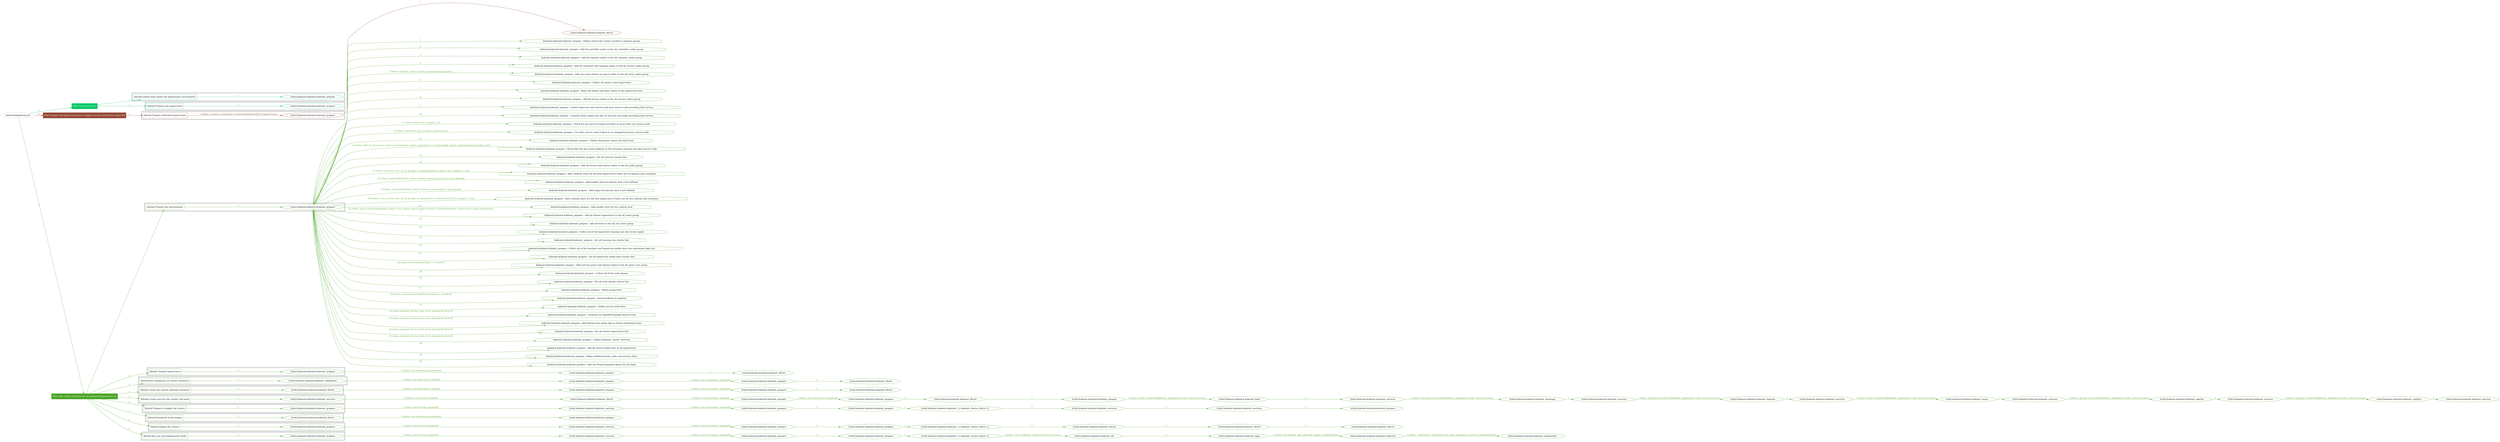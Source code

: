 digraph {
	graph [concentrate=true ordering=in rankdir=LR ratio=fill]
	edge [esep=5 sep=10]
	"kubeinit/playbook.yml" [id=root_node style=dotted]
	play_c80a32cf [label="Play: Initial setup (1)" color="#04c866" fontcolor="#ffffff" id=play_c80a32cf shape=box style=filled tooltip=localhost]
	"kubeinit/playbook.yml" -> play_c80a32cf [label="1 " color="#04c866" fontcolor="#04c866" id=edge_7a3c60cf labeltooltip="1 " tooltip="1 "]
	subgraph "kubeinit.kubeinit.kubeinit_prepare" {
		role_b66d7da2 [label="[role] kubeinit.kubeinit.kubeinit_prepare" color="#04c866" id=role_b66d7da2 tooltip="kubeinit.kubeinit.kubeinit_prepare"]
	}
	subgraph "kubeinit.kubeinit.kubeinit_prepare" {
		role_bff07f36 [label="[role] kubeinit.kubeinit.kubeinit_prepare" color="#04c866" id=role_bff07f36 tooltip="kubeinit.kubeinit.kubeinit_prepare"]
	}
	subgraph "Play: Initial setup (1)" {
		play_c80a32cf -> block_f4339af3 [label=1 color="#04c866" fontcolor="#04c866" id=edge_c599e309 labeltooltip=1 tooltip=1]
		subgraph cluster_block_f4339af3 {
			block_f4339af3 [label="[block] Gather facts about the deployment environment" color="#04c866" id=block_f4339af3 labeltooltip="Gather facts about the deployment environment" shape=box tooltip="Gather facts about the deployment environment"]
			block_f4339af3 -> role_b66d7da2 [label="1 " color="#04c866" fontcolor="#04c866" id=edge_992c23b9 labeltooltip="1 " tooltip="1 "]
		}
		play_c80a32cf -> block_412abd29 [label=2 color="#04c866" fontcolor="#04c866" id=edge_fa86fa3d labeltooltip=2 tooltip=2]
		subgraph cluster_block_412abd29 {
			block_412abd29 [label="[block] Prepare the hypervisors" color="#04c866" id=block_412abd29 labeltooltip="Prepare the hypervisors" shape=box tooltip="Prepare the hypervisors"]
			block_412abd29 -> role_bff07f36 [label="1 " color="#04c866" fontcolor="#04c866" id=edge_17976324 labeltooltip="1 " tooltip="1 "]
		}
	}
	play_4af7ec9b [label="Play: Prepare all hypervisor hosts to deploy service and cluster nodes (0)" color="#964a36" fontcolor="#ffffff" id=play_4af7ec9b shape=box style=filled tooltip="Play: Prepare all hypervisor hosts to deploy service and cluster nodes (0)"]
	"kubeinit/playbook.yml" -> play_4af7ec9b [label="2 " color="#964a36" fontcolor="#964a36" id=edge_fc5abd84 labeltooltip="2 " tooltip="2 "]
	subgraph "kubeinit.kubeinit.kubeinit_libvirt" {
		role_ddedee22 [label="[role] kubeinit.kubeinit.kubeinit_libvirt" color="#964a36" id=role_ddedee22 tooltip="kubeinit.kubeinit.kubeinit_libvirt"]
	}
	subgraph "kubeinit.kubeinit.kubeinit_prepare" {
		role_97f67bd4 [label="[role] kubeinit.kubeinit.kubeinit_prepare" color="#964a36" id=role_97f67bd4 tooltip="kubeinit.kubeinit.kubeinit_prepare"]
		role_97f67bd4 -> role_ddedee22 [label="1 " color="#964a36" fontcolor="#964a36" id=edge_9e31d14a labeltooltip="1 " tooltip="1 "]
	}
	subgraph "Play: Prepare all hypervisor hosts to deploy service and cluster nodes (0)" {
		play_4af7ec9b -> block_09f2fc10 [label=1 color="#964a36" fontcolor="#964a36" id=edge_cc180010 labeltooltip=1 tooltip=1]
		subgraph cluster_block_09f2fc10 {
			block_09f2fc10 [label="[block] Prepare individual hypervisors" color="#964a36" id=block_09f2fc10 labeltooltip="Prepare individual hypervisors" shape=box tooltip="Prepare individual hypervisors"]
			block_09f2fc10 -> role_97f67bd4 [label="1 [when: inventory_hostname in hostvars['kubeinit-facts'].hypervisors]" color="#964a36" fontcolor="#964a36" id=edge_35e1d339 labeltooltip="1 [when: inventory_hostname in hostvars['kubeinit-facts'].hypervisors]" tooltip="1 [when: inventory_hostname in hostvars['kubeinit-facts'].hypervisors]"]
		}
	}
	play_2dd69996 [label="Play: Run cluster deployment on prepared hypervisors (1)" color="#4ca527" fontcolor="#ffffff" id=play_2dd69996 shape=box style=filled tooltip=localhost]
	"kubeinit/playbook.yml" -> play_2dd69996 [label="3 " color="#4ca527" fontcolor="#4ca527" id=edge_203a0e4b labeltooltip="3 " tooltip="3 "]
	subgraph "kubeinit.kubeinit.kubeinit_prepare" {
		role_4236fa60 [label="[role] kubeinit.kubeinit.kubeinit_prepare" color="#4ca527" id=role_4236fa60 tooltip="kubeinit.kubeinit.kubeinit_prepare"]
		task_9e28a1e1 [label="kubeinit.kubeinit.kubeinit_prepare : Define cluster fact names needed to prepare groups" color="#4ca527" id=task_9e28a1e1 shape=octagon tooltip="kubeinit.kubeinit.kubeinit_prepare : Define cluster fact names needed to prepare groups"]
		role_4236fa60 -> task_9e28a1e1 [label="1 " color="#4ca527" fontcolor="#4ca527" id=edge_7a143d01 labeltooltip="1 " tooltip="1 "]
		task_bcb7e981 [label="kubeinit.kubeinit.kubeinit_prepare : Add all controller nodes to the all_controller_nodes group" color="#4ca527" id=task_bcb7e981 shape=octagon tooltip="kubeinit.kubeinit.kubeinit_prepare : Add all controller nodes to the all_controller_nodes group"]
		role_4236fa60 -> task_bcb7e981 [label="2 " color="#4ca527" fontcolor="#4ca527" id=edge_582dc49a labeltooltip="2 " tooltip="2 "]
		task_23f6b6ba [label="kubeinit.kubeinit.kubeinit_prepare : Add all compute nodes to the all_compute_nodes group" color="#4ca527" id=task_23f6b6ba shape=octagon tooltip="kubeinit.kubeinit.kubeinit_prepare : Add all compute nodes to the all_compute_nodes group"]
		role_4236fa60 -> task_23f6b6ba [label="3 " color="#4ca527" fontcolor="#4ca527" id=edge_44f801b8 labeltooltip="3 " tooltip="3 "]
		task_0d57abac [label="kubeinit.kubeinit.kubeinit_prepare : Add all controller and compute nodes to the all_cluster_nodes group" color="#4ca527" id=task_0d57abac shape=octagon tooltip="kubeinit.kubeinit.kubeinit_prepare : Add all controller and compute nodes to the all_cluster_nodes group"]
		role_4236fa60 -> task_0d57abac [label="4 " color="#4ca527" fontcolor="#4ca527" id=edge_58ba0203 labeltooltip="4 " tooltip="4 "]
		task_3d52b7f0 [label="kubeinit.kubeinit.kubeinit_prepare : Add any extra cluster vm guest nodes to the all_extra_nodes group" color="#4ca527" id=task_3d52b7f0 shape=octagon tooltip="kubeinit.kubeinit.kubeinit_prepare : Add any extra cluster vm guest nodes to the all_extra_nodes group"]
		role_4236fa60 -> task_3d52b7f0 [label="5 [when: kubeinit_cluster_distro in hostvars[item].distro]" color="#4ca527" fontcolor="#4ca527" id=edge_f454779c labeltooltip="5 [when: kubeinit_cluster_distro in hostvars[item].distro]" tooltip="5 [when: kubeinit_cluster_distro in hostvars[item].distro]"]
		task_eff6a96b [label="kubeinit.kubeinit.kubeinit_prepare : Collect all cluster node hypervisors" color="#4ca527" id=task_eff6a96b shape=octagon tooltip="kubeinit.kubeinit.kubeinit_prepare : Collect all cluster node hypervisors"]
		role_4236fa60 -> task_eff6a96b [label="6 " color="#4ca527" fontcolor="#4ca527" id=edge_c3387641 labeltooltip="6 " tooltip="6 "]
		task_91c9ee06 [label="kubeinit.kubeinit.kubeinit_prepare : Show the before and after values of the hypervisors fact" color="#4ca527" id=task_91c9ee06 shape=octagon tooltip="kubeinit.kubeinit.kubeinit_prepare : Show the before and after values of the hypervisors fact"]
		role_4236fa60 -> task_91c9ee06 [label="7 " color="#4ca527" fontcolor="#4ca527" id=edge_6c050dae labeltooltip="7 " tooltip="7 "]
		task_8b90132d [label="kubeinit.kubeinit.kubeinit_prepare : Add all service nodes to the all_service_nodes group" color="#4ca527" id=task_8b90132d shape=octagon tooltip="kubeinit.kubeinit.kubeinit_prepare : Add all service nodes to the all_service_nodes group"]
		role_4236fa60 -> task_8b90132d [label="8 " color="#4ca527" fontcolor="#4ca527" id=edge_c9ca161a labeltooltip="8 " tooltip="8 "]
		task_5f468084 [label="kubeinit.kubeinit.kubeinit_prepare : Create tuples for each service and each service node providing that service" color="#4ca527" id=task_5f468084 shape=octagon tooltip="kubeinit.kubeinit.kubeinit_prepare : Create tuples for each service and each service node providing that service"]
		role_4236fa60 -> task_5f468084 [label="9 " color="#4ca527" fontcolor="#4ca527" id=edge_dca59a9e labeltooltip="9 " tooltip="9 "]
		task_4ee203c9 [label="kubeinit.kubeinit.kubeinit_prepare : Combine those tuples into dict of services and nodes providing that service" color="#4ca527" id=task_4ee203c9 shape=octagon tooltip="kubeinit.kubeinit.kubeinit_prepare : Combine those tuples into dict of services and nodes providing that service"]
		role_4236fa60 -> task_4ee203c9 [label="10 " color="#4ca527" fontcolor="#4ca527" id=edge_f06ceaff labeltooltip="10 " tooltip="10 "]
		task_ef6ba9da [label="kubeinit.kubeinit.kubeinit_prepare : Check for any services being provided on more than one service node" color="#4ca527" id=task_ef6ba9da shape=octagon tooltip="kubeinit.kubeinit.kubeinit_prepare : Check for any services being provided on more than one service node"]
		role_4236fa60 -> task_ef6ba9da [label="11 [when: item.value | length > 1]" color="#4ca527" fontcolor="#4ca527" id=edge_7dfc5d2f labeltooltip="11 [when: item.value | length > 1]" tooltip="11 [when: item.value | length > 1]"]
		task_fd08113e [label="kubeinit.kubeinit.kubeinit_prepare : Use first service node if there is no assigned provision service node" color="#4ca527" id=task_fd08113e shape=octagon tooltip="kubeinit.kubeinit.kubeinit_prepare : Use first service node if there is no assigned provision service node"]
		role_4236fa60 -> task_fd08113e [label="12 [when: 'provision' not in cluster_services_dict]" color="#4ca527" fontcolor="#4ca527" id=edge_b010d79c labeltooltip="12 [when: 'provision' not in cluster_services_dict]" tooltip="12 [when: 'provision' not in cluster_services_dict]"]
		task_f7e15738 [label="kubeinit.kubeinit.kubeinit_prepare : Flatten dictionary values into final form" color="#4ca527" id=task_f7e15738 shape=octagon tooltip="kubeinit.kubeinit.kubeinit_prepare : Flatten dictionary values into final form"]
		role_4236fa60 -> task_f7e15738 [label="13 " color="#4ca527" fontcolor="#4ca527" id=edge_bea2015d labeltooltip="13 " tooltip="13 "]
		task_0f474538 [label="kubeinit.kubeinit.kubeinit_prepare : Check that the dns server address in the inventory matches the bind service node" color="#4ca527" id=task_0f474538 shape=octagon tooltip="kubeinit.kubeinit.kubeinit_prepare : Check that the dns server address in the inventory matches the bind service node"]
		role_4236fa60 -> task_0f474538 [label="14 [when: 'bind' in all_cluster_services and kubeinit_cluster_nameserver != hostvars[all_cluster_services['bind']].ansible_host]" color="#4ca527" fontcolor="#4ca527" id=edge_9d06bb47 labeltooltip="14 [when: 'bind' in all_cluster_services and kubeinit_cluster_nameserver != hostvars[all_cluster_services['bind']].ansible_host]" tooltip="14 [when: 'bind' in all_cluster_services and kubeinit_cluster_nameserver != hostvars[all_cluster_services['bind']].ansible_host]"]
		task_ad64cb4e [label="kubeinit.kubeinit.kubeinit_prepare : Set all services cluster fact" color="#4ca527" id=task_ad64cb4e shape=octagon tooltip="kubeinit.kubeinit.kubeinit_prepare : Set all services cluster fact"]
		role_4236fa60 -> task_ad64cb4e [label="15 " color="#4ca527" fontcolor="#4ca527" id=edge_b7b7d884 labeltooltip="15 " tooltip="15 "]
		task_1c653001 [label="kubeinit.kubeinit.kubeinit_prepare : Add all service and cluster nodes to the all_nodes group" color="#4ca527" id=task_1c653001 shape=octagon tooltip="kubeinit.kubeinit.kubeinit_prepare : Add all service and cluster nodes to the all_nodes group"]
		role_4236fa60 -> task_1c653001 [label="16 " color="#4ca527" fontcolor="#4ca527" id=edge_d12c8d24 labeltooltip="16 " tooltip="16 "]
		task_393967a2 [label="kubeinit.kubeinit.kubeinit_prepare : Add a default entry for the first hypervisor if there are no bastion_host members" color="#4ca527" id=task_393967a2 shape=octagon tooltip="kubeinit.kubeinit.kubeinit_prepare : Add a default entry for the first hypervisor if there are no bastion_host members"]
		role_4236fa60 -> task_393967a2 [label="17 [when: ('bastion_host' not in groups) or ((groups['bastion_host'] | list | length) == 0)]" color="#4ca527" fontcolor="#4ca527" id=edge_99994792 labeltooltip="17 [when: ('bastion_host' not in groups) or ((groups['bastion_host'] | list | length) == 0)]" tooltip="17 [when: ('bastion_host' not in groups) or ((groups['bastion_host'] | list | length) == 0)]"]
		task_cf6e619f [label="kubeinit.kubeinit.kubeinit_prepare : Add ansible_host for bastion_host if not defined" color="#4ca527" id=task_cf6e619f shape=octagon tooltip="kubeinit.kubeinit.kubeinit_prepare : Add ansible_host for bastion_host if not defined"]
		role_4236fa60 -> task_cf6e619f [label="18 [when: hostvars[kubeinit_cluster_bastion_name].ansible_host is not defined]" color="#4ca527" fontcolor="#4ca527" id=edge_88eb27ea labeltooltip="18 [when: hostvars[kubeinit_cluster_bastion_name].ansible_host is not defined]" tooltip="18 [when: hostvars[kubeinit_cluster_bastion_name].ansible_host is not defined]"]
		task_642bfa91 [label="kubeinit.kubeinit.kubeinit_prepare : Add target for bastion_host if not defined" color="#4ca527" id=task_642bfa91 shape=octagon tooltip="kubeinit.kubeinit.kubeinit_prepare : Add target for bastion_host if not defined"]
		role_4236fa60 -> task_642bfa91 [label="19 [when: hostvars[kubeinit_cluster_bastion_name].target is not defined]" color="#4ca527" fontcolor="#4ca527" id=edge_2c86a70f labeltooltip="19 [when: hostvars[kubeinit_cluster_bastion_name].target is not defined]" tooltip="19 [when: hostvars[kubeinit_cluster_bastion_name].target is not defined]"]
		task_71c2843c [label="kubeinit.kubeinit.kubeinit_prepare : Add a default entry for the first hypervisor if there are no ovn_central_host members" color="#4ca527" id=task_71c2843c shape=octagon tooltip="kubeinit.kubeinit.kubeinit_prepare : Add a default entry for the first hypervisor if there are no ovn_central_host members"]
		role_4236fa60 -> task_71c2843c [label="20 [when: ('ovn_central_host' not in groups) or ((groups['ovn_central_host'] | list | length) == 0)]" color="#4ca527" fontcolor="#4ca527" id=edge_fff2bdca labeltooltip="20 [when: ('ovn_central_host' not in groups) or ((groups['ovn_central_host'] | list | length) == 0)]" tooltip="20 [when: ('ovn_central_host' not in groups) or ((groups['ovn_central_host'] | list | length) == 0)]"]
		task_bc62e740 [label="kubeinit.kubeinit.kubeinit_prepare : Add ansible_host for ovn_central_host" color="#4ca527" id=task_bc62e740 shape=octagon tooltip="kubeinit.kubeinit.kubeinit_prepare : Add ansible_host for ovn_central_host"]
		role_4236fa60 -> task_bc62e740 [label="21 " color="#4ca527" fontcolor="#4ca527" id=edge_8d34ea52 labeltooltip="21 " tooltip="21 "]
		task_587de9cf [label="kubeinit.kubeinit.kubeinit_prepare : Add all cluster hypervisors to the all_hosts group" color="#4ca527" id=task_587de9cf shape=octagon tooltip="kubeinit.kubeinit.kubeinit_prepare : Add all cluster hypervisors to the all_hosts group"]
		role_4236fa60 -> task_587de9cf [label="22 [when: item in hostvars[kubeinit_cluster_ovn_central_name].target or item in hostvars[kubeinit_cluster_facts_name].hypervisors
]" color="#4ca527" fontcolor="#4ca527" id=edge_00f08ba9 labeltooltip="22 [when: item in hostvars[kubeinit_cluster_ovn_central_name].target or item in hostvars[kubeinit_cluster_facts_name].hypervisors
]" tooltip="22 [when: item in hostvars[kubeinit_cluster_ovn_central_name].target or item in hostvars[kubeinit_cluster_facts_name].hypervisors
]"]
		task_ab638af2 [label="kubeinit.kubeinit.kubeinit_prepare : Add all hosts to the all_ovn_hosts group" color="#4ca527" id=task_ab638af2 shape=octagon tooltip="kubeinit.kubeinit.kubeinit_prepare : Add all hosts to the all_ovn_hosts group"]
		role_4236fa60 -> task_ab638af2 [label="23 " color="#4ca527" fontcolor="#4ca527" id=edge_33606658 labeltooltip="23 " tooltip="23 "]
		task_e32bad8d [label="kubeinit.kubeinit.kubeinit_prepare : Collect all of the hypervisor running vms into hv/vm tuples" color="#4ca527" id=task_e32bad8d shape=octagon tooltip="kubeinit.kubeinit.kubeinit_prepare : Collect all of the hypervisor running vms into hv/vm tuples"]
		role_4236fa60 -> task_e32bad8d [label="24 " color="#4ca527" fontcolor="#4ca527" id=edge_b77107b7 labeltooltip="24 " tooltip="24 "]
		task_c62886df [label="kubeinit.kubeinit.kubeinit_prepare : Set all running vms cluster fact" color="#4ca527" id=task_c62886df shape=octagon tooltip="kubeinit.kubeinit.kubeinit_prepare : Set all running vms cluster fact"]
		role_4236fa60 -> task_c62886df [label="25 " color="#4ca527" fontcolor="#4ca527" id=edge_c32c1353 labeltooltip="25 " tooltip="25 "]
		task_7719b20f [label="kubeinit.kubeinit.kubeinit_prepare : Collect all of the localhost and hypervisor public keys into authorized_keys list" color="#4ca527" id=task_7719b20f shape=octagon tooltip="kubeinit.kubeinit.kubeinit_prepare : Collect all of the localhost and hypervisor public keys into authorized_keys list"]
		role_4236fa60 -> task_7719b20f [label="26 " color="#4ca527" fontcolor="#4ca527" id=edge_866e184a labeltooltip="26 " tooltip="26 "]
		task_87d51a47 [label="kubeinit.kubeinit.kubeinit_prepare : Set all hypervisor public keys cluster fact" color="#4ca527" id=task_87d51a47 shape=octagon tooltip="kubeinit.kubeinit.kubeinit_prepare : Set all hypervisor public keys cluster fact"]
		role_4236fa60 -> task_87d51a47 [label="27 " color="#4ca527" fontcolor="#4ca527" id=edge_e98197cc labeltooltip="27 " tooltip="27 "]
		task_89d271ea [label="kubeinit.kubeinit.kubeinit_prepare : Add services guest and cluster nodes to the all_guest_vms group" color="#4ca527" id=task_89d271ea shape=octagon tooltip="kubeinit.kubeinit.kubeinit_prepare : Add services guest and cluster nodes to the all_guest_vms group"]
		role_4236fa60 -> task_89d271ea [label="28 [when: hostvars[item].type == 'virtual']" color="#4ca527" fontcolor="#4ca527" id=edge_e696ff6d labeltooltip="28 [when: hostvars[item].type == 'virtual']" tooltip="28 [when: hostvars[item].type == 'virtual']"]
		task_6c246684 [label="kubeinit.kubeinit.kubeinit_prepare : Collect all of the node aliases" color="#4ca527" id=task_6c246684 shape=octagon tooltip="kubeinit.kubeinit.kubeinit_prepare : Collect all of the node aliases"]
		role_4236fa60 -> task_6c246684 [label="29 " color="#4ca527" fontcolor="#4ca527" id=edge_985184a4 labeltooltip="29 " tooltip="29 "]
		task_a3aaa6ee [label="kubeinit.kubeinit.kubeinit_prepare : Set all node aliases cluster fact" color="#4ca527" id=task_a3aaa6ee shape=octagon tooltip="kubeinit.kubeinit.kubeinit_prepare : Set all node aliases cluster fact"]
		role_4236fa60 -> task_a3aaa6ee [label="30 " color="#4ca527" fontcolor="#4ca527" id=edge_cd2c2f47 labeltooltip="30 " tooltip="30 "]
		task_cbc42bed [label="kubeinit.kubeinit.kubeinit_prepare : Define group facts" color="#4ca527" id=task_cbc42bed shape=octagon tooltip="kubeinit.kubeinit.kubeinit_prepare : Define group facts"]
		role_4236fa60 -> task_cbc42bed [label="31 " color="#4ca527" fontcolor="#4ca527" id=edge_cbf73bd6 labeltooltip="31 " tooltip="31 "]
		task_722a5c38 [label="kubeinit.kubeinit.kubeinit_prepare : Install podman if required" color="#4ca527" id=task_722a5c38 shape=octagon tooltip="kubeinit.kubeinit.kubeinit_prepare : Install podman if required"]
		role_4236fa60 -> task_722a5c38 [label="32 [when: not hostvars['localhost'].podman_is_installed]" color="#4ca527" fontcolor="#4ca527" id=edge_123f918f labeltooltip="32 [when: not hostvars['localhost'].podman_is_installed]" tooltip="32 [when: not hostvars['localhost'].podman_is_installed]"]
		task_8d5c66aa [label="kubeinit.kubeinit.kubeinit_prepare : Define service node facts" color="#4ca527" id=task_8d5c66aa shape=octagon tooltip="kubeinit.kubeinit.kubeinit_prepare : Define service node facts"]
		role_4236fa60 -> task_8d5c66aa [label="33 " color="#4ca527" fontcolor="#4ca527" id=edge_30c2a08e labeltooltip="33 " tooltip="33 "]
		task_c929f86e [label="kubeinit.kubeinit.kubeinit_prepare : Generate an OpenSSH keypair bastion host" color="#4ca527" id=task_c929f86e shape=octagon tooltip="kubeinit.kubeinit.kubeinit_prepare : Generate an OpenSSH keypair bastion host"]
		role_4236fa60 -> task_c929f86e [label="34 [when: kubeinit_bastion_host not in groups['all_hosts']]" color="#4ca527" fontcolor="#4ca527" id=edge_810261a5 labeltooltip="34 [when: kubeinit_bastion_host not in groups['all_hosts']]" tooltip="34 [when: kubeinit_bastion_host not in groups['all_hosts']]"]
		task_bb70d4e6 [label="kubeinit.kubeinit.kubeinit_prepare : Add bastion host public key to cluster authorized_keys" color="#4ca527" id=task_bb70d4e6 shape=octagon tooltip="kubeinit.kubeinit.kubeinit_prepare : Add bastion host public key to cluster authorized_keys"]
		role_4236fa60 -> task_bb70d4e6 [label="35 [when: kubeinit_bastion_host not in groups['all_hosts']]" color="#4ca527" fontcolor="#4ca527" id=edge_a54de1f5 labeltooltip="35 [when: kubeinit_bastion_host not in groups['all_hosts']]" tooltip="35 [when: kubeinit_bastion_host not in groups['all_hosts']]"]
		task_6c903173 [label="kubeinit.kubeinit.kubeinit_prepare : Set all cluster hypervisors fact" color="#4ca527" id=task_6c903173 shape=octagon tooltip="kubeinit.kubeinit.kubeinit_prepare : Set all cluster hypervisors fact"]
		role_4236fa60 -> task_6c903173 [label="36 [when: kubeinit_bastion_host not in groups['all_hosts']]" color="#4ca527" fontcolor="#4ca527" id=edge_a2f1ea2e labeltooltip="36 [when: kubeinit_bastion_host not in groups['all_hosts']]" tooltip="36 [when: kubeinit_bastion_host not in groups['all_hosts']]"]
		task_680c66b8 [label="kubeinit.kubeinit.kubeinit_prepare : Update kubeinit_cluster_hostvars" color="#4ca527" id=task_680c66b8 shape=octagon tooltip="kubeinit.kubeinit.kubeinit_prepare : Update kubeinit_cluster_hostvars"]
		role_4236fa60 -> task_680c66b8 [label="37 [when: kubeinit_bastion_host not in groups['all_hosts']]" color="#4ca527" fontcolor="#4ca527" id=edge_b639ba30 labeltooltip="37 [when: kubeinit_bastion_host not in groups['all_hosts']]" tooltip="37 [when: kubeinit_bastion_host not in groups['all_hosts']]"]
		task_5646ebbd [label="kubeinit.kubeinit.kubeinit_prepare : Add all cluster public keys to all hypervisors" color="#4ca527" id=task_5646ebbd shape=octagon tooltip="kubeinit.kubeinit.kubeinit_prepare : Add all cluster public keys to all hypervisors"]
		role_4236fa60 -> task_5646ebbd [label="38 " color="#4ca527" fontcolor="#4ca527" id=edge_a854d1d3 labeltooltip="38 " tooltip="38 "]
		task_0138198b [label="kubeinit.kubeinit.kubeinit_prepare : Define additional host, node and services facts" color="#4ca527" id=task_0138198b shape=octagon tooltip="kubeinit.kubeinit.kubeinit_prepare : Define additional host, node and services facts"]
		role_4236fa60 -> task_0138198b [label="39 " color="#4ca527" fontcolor="#4ca527" id=edge_d1ab2ea2 labeltooltip="39 " tooltip="39 "]
		task_c5718db4 [label="kubeinit.kubeinit.kubeinit_prepare : Add ssh ProxyCommand option for all nodes" color="#4ca527" id=task_c5718db4 shape=octagon tooltip="kubeinit.kubeinit.kubeinit_prepare : Add ssh ProxyCommand option for all nodes"]
		role_4236fa60 -> task_c5718db4 [label="40 " color="#4ca527" fontcolor="#4ca527" id=edge_51326dfc labeltooltip="40 " tooltip="40 "]
	}
	subgraph "kubeinit.kubeinit.kubeinit_libvirt" {
		role_8d0667e6 [label="[role] kubeinit.kubeinit.kubeinit_libvirt" color="#4ca527" id=role_8d0667e6 tooltip="kubeinit.kubeinit.kubeinit_libvirt"]
	}
	subgraph "kubeinit.kubeinit.kubeinit_prepare" {
		role_a7b08b3a [label="[role] kubeinit.kubeinit.kubeinit_prepare" color="#4ca527" id=role_a7b08b3a tooltip="kubeinit.kubeinit.kubeinit_prepare"]
		role_a7b08b3a -> role_8d0667e6 [label="1 " color="#4ca527" fontcolor="#4ca527" id=edge_80a4c0bd labeltooltip="1 " tooltip="1 "]
	}
	subgraph "kubeinit.kubeinit.kubeinit_prepare" {
		role_86526e36 [label="[role] kubeinit.kubeinit.kubeinit_prepare" color="#4ca527" id=role_86526e36 tooltip="kubeinit.kubeinit.kubeinit_prepare"]
		role_86526e36 -> role_a7b08b3a [label="1 [when: not environment_prepared]" color="#4ca527" fontcolor="#4ca527" id=edge_964ec78e labeltooltip="1 [when: not environment_prepared]" tooltip="1 [when: not environment_prepared]"]
	}
	subgraph "kubeinit.kubeinit.kubeinit_libvirt" {
		role_7bfd6111 [label="[role] kubeinit.kubeinit.kubeinit_libvirt" color="#4ca527" id=role_7bfd6111 tooltip="kubeinit.kubeinit.kubeinit_libvirt"]
	}
	subgraph "kubeinit.kubeinit.kubeinit_prepare" {
		role_709ab7bc [label="[role] kubeinit.kubeinit.kubeinit_prepare" color="#4ca527" id=role_709ab7bc tooltip="kubeinit.kubeinit.kubeinit_prepare"]
		role_709ab7bc -> role_7bfd6111 [label="1 " color="#4ca527" fontcolor="#4ca527" id=edge_b270ecdc labeltooltip="1 " tooltip="1 "]
	}
	subgraph "kubeinit.kubeinit.kubeinit_prepare" {
		role_a4b1487d [label="[role] kubeinit.kubeinit.kubeinit_prepare" color="#4ca527" id=role_a4b1487d tooltip="kubeinit.kubeinit.kubeinit_prepare"]
		role_a4b1487d -> role_709ab7bc [label="1 [when: not environment_prepared]" color="#4ca527" fontcolor="#4ca527" id=edge_65060fbc labeltooltip="1 [when: not environment_prepared]" tooltip="1 [when: not environment_prepared]"]
	}
	subgraph "kubeinit.kubeinit.kubeinit_validations" {
		role_fd48c1ff [label="[role] kubeinit.kubeinit.kubeinit_validations" color="#4ca527" id=role_fd48c1ff tooltip="kubeinit.kubeinit.kubeinit_validations"]
		role_fd48c1ff -> role_a4b1487d [label="1 [when: not hypervisors_cleaned]" color="#4ca527" fontcolor="#4ca527" id=edge_8848dc18 labeltooltip="1 [when: not hypervisors_cleaned]" tooltip="1 [when: not hypervisors_cleaned]"]
	}
	subgraph "kubeinit.kubeinit.kubeinit_libvirt" {
		role_dd48a384 [label="[role] kubeinit.kubeinit.kubeinit_libvirt" color="#4ca527" id=role_dd48a384 tooltip="kubeinit.kubeinit.kubeinit_libvirt"]
	}
	subgraph "kubeinit.kubeinit.kubeinit_prepare" {
		role_64b29804 [label="[role] kubeinit.kubeinit.kubeinit_prepare" color="#4ca527" id=role_64b29804 tooltip="kubeinit.kubeinit.kubeinit_prepare"]
		role_64b29804 -> role_dd48a384 [label="1 " color="#4ca527" fontcolor="#4ca527" id=edge_16bebcda labeltooltip="1 " tooltip="1 "]
	}
	subgraph "kubeinit.kubeinit.kubeinit_prepare" {
		role_a5f7590f [label="[role] kubeinit.kubeinit.kubeinit_prepare" color="#4ca527" id=role_a5f7590f tooltip="kubeinit.kubeinit.kubeinit_prepare"]
		role_a5f7590f -> role_64b29804 [label="1 [when: not environment_prepared]" color="#4ca527" fontcolor="#4ca527" id=edge_cd140122 labeltooltip="1 [when: not environment_prepared]" tooltip="1 [when: not environment_prepared]"]
	}
	subgraph "kubeinit.kubeinit.kubeinit_libvirt" {
		role_ccb7ef65 [label="[role] kubeinit.kubeinit.kubeinit_libvirt" color="#4ca527" id=role_ccb7ef65 tooltip="kubeinit.kubeinit.kubeinit_libvirt"]
		role_ccb7ef65 -> role_a5f7590f [label="1 [when: not hypervisors_cleaned]" color="#4ca527" fontcolor="#4ca527" id=edge_1931ef59 labeltooltip="1 [when: not hypervisors_cleaned]" tooltip="1 [when: not hypervisors_cleaned]"]
	}
	subgraph "kubeinit.kubeinit.kubeinit_services" {
		role_95e7e531 [label="[role] kubeinit.kubeinit.kubeinit_services" color="#4ca527" id=role_95e7e531 tooltip="kubeinit.kubeinit.kubeinit_services"]
	}
	subgraph "kubeinit.kubeinit.kubeinit_registry" {
		role_d1853794 [label="[role] kubeinit.kubeinit.kubeinit_registry" color="#4ca527" id=role_d1853794 tooltip="kubeinit.kubeinit.kubeinit_registry"]
		role_d1853794 -> role_95e7e531 [label="1 " color="#4ca527" fontcolor="#4ca527" id=edge_41ed1280 labeltooltip="1 " tooltip="1 "]
	}
	subgraph "kubeinit.kubeinit.kubeinit_services" {
		role_11fe0cfd [label="[role] kubeinit.kubeinit.kubeinit_services" color="#4ca527" id=role_11fe0cfd tooltip="kubeinit.kubeinit.kubeinit_services"]
		role_11fe0cfd -> role_d1853794 [label="1 [when: 'registry' in hostvars[kubeinit_deployment_node_name].services]" color="#4ca527" fontcolor="#4ca527" id=edge_2472902c labeltooltip="1 [when: 'registry' in hostvars[kubeinit_deployment_node_name].services]" tooltip="1 [when: 'registry' in hostvars[kubeinit_deployment_node_name].services]"]
	}
	subgraph "kubeinit.kubeinit.kubeinit_apache" {
		role_b47fa1fb [label="[role] kubeinit.kubeinit.kubeinit_apache" color="#4ca527" id=role_b47fa1fb tooltip="kubeinit.kubeinit.kubeinit_apache"]
		role_b47fa1fb -> role_11fe0cfd [label="1 " color="#4ca527" fontcolor="#4ca527" id=edge_2ee2a6e5 labeltooltip="1 " tooltip="1 "]
	}
	subgraph "kubeinit.kubeinit.kubeinit_services" {
		role_389e8380 [label="[role] kubeinit.kubeinit.kubeinit_services" color="#4ca527" id=role_389e8380 tooltip="kubeinit.kubeinit.kubeinit_services"]
		role_389e8380 -> role_b47fa1fb [label="1 [when: 'apache' in hostvars[kubeinit_deployment_node_name].services]" color="#4ca527" fontcolor="#4ca527" id=edge_fa1062af labeltooltip="1 [when: 'apache' in hostvars[kubeinit_deployment_node_name].services]" tooltip="1 [when: 'apache' in hostvars[kubeinit_deployment_node_name].services]"]
	}
	subgraph "kubeinit.kubeinit.kubeinit_nexus" {
		role_e7f4a620 [label="[role] kubeinit.kubeinit.kubeinit_nexus" color="#4ca527" id=role_e7f4a620 tooltip="kubeinit.kubeinit.kubeinit_nexus"]
		role_e7f4a620 -> role_389e8380 [label="1 " color="#4ca527" fontcolor="#4ca527" id=edge_f49a8279 labeltooltip="1 " tooltip="1 "]
	}
	subgraph "kubeinit.kubeinit.kubeinit_services" {
		role_04c44202 [label="[role] kubeinit.kubeinit.kubeinit_services" color="#4ca527" id=role_04c44202 tooltip="kubeinit.kubeinit.kubeinit_services"]
		role_04c44202 -> role_e7f4a620 [label="1 [when: 'nexus' in hostvars[kubeinit_deployment_node_name].services]" color="#4ca527" fontcolor="#4ca527" id=edge_ce808d5d labeltooltip="1 [when: 'nexus' in hostvars[kubeinit_deployment_node_name].services]" tooltip="1 [when: 'nexus' in hostvars[kubeinit_deployment_node_name].services]"]
	}
	subgraph "kubeinit.kubeinit.kubeinit_haproxy" {
		role_17be9aa3 [label="[role] kubeinit.kubeinit.kubeinit_haproxy" color="#4ca527" id=role_17be9aa3 tooltip="kubeinit.kubeinit.kubeinit_haproxy"]
		role_17be9aa3 -> role_04c44202 [label="1 " color="#4ca527" fontcolor="#4ca527" id=edge_7e7df0b9 labeltooltip="1 " tooltip="1 "]
	}
	subgraph "kubeinit.kubeinit.kubeinit_services" {
		role_90876392 [label="[role] kubeinit.kubeinit.kubeinit_services" color="#4ca527" id=role_90876392 tooltip="kubeinit.kubeinit.kubeinit_services"]
		role_90876392 -> role_17be9aa3 [label="1 [when: 'haproxy' in hostvars[kubeinit_deployment_node_name].services]" color="#4ca527" fontcolor="#4ca527" id=edge_7ca773a4 labeltooltip="1 [when: 'haproxy' in hostvars[kubeinit_deployment_node_name].services]" tooltip="1 [when: 'haproxy' in hostvars[kubeinit_deployment_node_name].services]"]
	}
	subgraph "kubeinit.kubeinit.kubeinit_dnsmasq" {
		role_509a1672 [label="[role] kubeinit.kubeinit.kubeinit_dnsmasq" color="#4ca527" id=role_509a1672 tooltip="kubeinit.kubeinit.kubeinit_dnsmasq"]
		role_509a1672 -> role_90876392 [label="1 " color="#4ca527" fontcolor="#4ca527" id=edge_cdf18ff2 labeltooltip="1 " tooltip="1 "]
	}
	subgraph "kubeinit.kubeinit.kubeinit_services" {
		role_77536d31 [label="[role] kubeinit.kubeinit.kubeinit_services" color="#4ca527" id=role_77536d31 tooltip="kubeinit.kubeinit.kubeinit_services"]
		role_77536d31 -> role_509a1672 [label="1 [when: 'dnsmasq' in hostvars[kubeinit_deployment_node_name].services]" color="#4ca527" fontcolor="#4ca527" id=edge_484168f1 labeltooltip="1 [when: 'dnsmasq' in hostvars[kubeinit_deployment_node_name].services]" tooltip="1 [when: 'dnsmasq' in hostvars[kubeinit_deployment_node_name].services]"]
	}
	subgraph "kubeinit.kubeinit.kubeinit_bind" {
		role_39db0bb6 [label="[role] kubeinit.kubeinit.kubeinit_bind" color="#4ca527" id=role_39db0bb6 tooltip="kubeinit.kubeinit.kubeinit_bind"]
		role_39db0bb6 -> role_77536d31 [label="1 " color="#4ca527" fontcolor="#4ca527" id=edge_bdf26738 labeltooltip="1 " tooltip="1 "]
	}
	subgraph "kubeinit.kubeinit.kubeinit_prepare" {
		role_704ace22 [label="[role] kubeinit.kubeinit.kubeinit_prepare" color="#4ca527" id=role_704ace22 tooltip="kubeinit.kubeinit.kubeinit_prepare"]
		role_704ace22 -> role_39db0bb6 [label="1 [when: 'bind' in hostvars[kubeinit_deployment_node_name].services]" color="#4ca527" fontcolor="#4ca527" id=edge_66d9ab6c labeltooltip="1 [when: 'bind' in hostvars[kubeinit_deployment_node_name].services]" tooltip="1 [when: 'bind' in hostvars[kubeinit_deployment_node_name].services]"]
	}
	subgraph "kubeinit.kubeinit.kubeinit_libvirt" {
		role_1e4f2dbf [label="[role] kubeinit.kubeinit.kubeinit_libvirt" color="#4ca527" id=role_1e4f2dbf tooltip="kubeinit.kubeinit.kubeinit_libvirt"]
		role_1e4f2dbf -> role_704ace22 [label="1 " color="#4ca527" fontcolor="#4ca527" id=edge_cd1520f7 labeltooltip="1 " tooltip="1 "]
	}
	subgraph "kubeinit.kubeinit.kubeinit_prepare" {
		role_0f1f0f8d [label="[role] kubeinit.kubeinit.kubeinit_prepare" color="#4ca527" id=role_0f1f0f8d tooltip="kubeinit.kubeinit.kubeinit_prepare"]
		role_0f1f0f8d -> role_1e4f2dbf [label="1 " color="#4ca527" fontcolor="#4ca527" id=edge_ba0dab4d labeltooltip="1 " tooltip="1 "]
	}
	subgraph "kubeinit.kubeinit.kubeinit_prepare" {
		role_b38a6adf [label="[role] kubeinit.kubeinit.kubeinit_prepare" color="#4ca527" id=role_b38a6adf tooltip="kubeinit.kubeinit.kubeinit_prepare"]
		role_b38a6adf -> role_0f1f0f8d [label="1 [when: not environment_prepared]" color="#4ca527" fontcolor="#4ca527" id=edge_38b2d600 labeltooltip="1 [when: not environment_prepared]" tooltip="1 [when: not environment_prepared]"]
	}
	subgraph "kubeinit.kubeinit.kubeinit_libvirt" {
		role_9efa928a [label="[role] kubeinit.kubeinit.kubeinit_libvirt" color="#4ca527" id=role_9efa928a tooltip="kubeinit.kubeinit.kubeinit_libvirt"]
		role_9efa928a -> role_b38a6adf [label="1 [when: not hypervisors_cleaned]" color="#4ca527" fontcolor="#4ca527" id=edge_c067cf08 labeltooltip="1 [when: not hypervisors_cleaned]" tooltip="1 [when: not hypervisors_cleaned]"]
	}
	subgraph "kubeinit.kubeinit.kubeinit_services" {
		role_147a4ebb [label="[role] kubeinit.kubeinit.kubeinit_services" color="#4ca527" id=role_147a4ebb tooltip="kubeinit.kubeinit.kubeinit_services"]
		role_147a4ebb -> role_9efa928a [label="1 [when: not network_created]" color="#4ca527" fontcolor="#4ca527" id=edge_1de987a8 labeltooltip="1 [when: not network_created]" tooltip="1 [when: not network_created]"]
	}
	subgraph "kubeinit.kubeinit.kubeinit_prepare" {
		role_98d65080 [label="[role] kubeinit.kubeinit.kubeinit_prepare" color="#4ca527" id=role_98d65080 tooltip="kubeinit.kubeinit.kubeinit_prepare"]
	}
	subgraph "kubeinit.kubeinit.kubeinit_services" {
		role_cee8343a [label="[role] kubeinit.kubeinit.kubeinit_services" color="#4ca527" id=role_cee8343a tooltip="kubeinit.kubeinit.kubeinit_services"]
		role_cee8343a -> role_98d65080 [label="1 " color="#4ca527" fontcolor="#4ca527" id=edge_ebecee4d labeltooltip="1 " tooltip="1 "]
	}
	subgraph "kubeinit.kubeinit.kubeinit_services" {
		role_516b59de [label="[role] kubeinit.kubeinit.kubeinit_services" color="#4ca527" id=role_516b59de tooltip="kubeinit.kubeinit.kubeinit_services"]
		role_516b59de -> role_cee8343a [label="1 " color="#4ca527" fontcolor="#4ca527" id=edge_1000ff45 labeltooltip="1 " tooltip="1 "]
	}
	subgraph "kubeinit.kubeinit.kubeinit_{{ kubeinit_cluster_distro }}" {
		role_e05e7b82 [label="[role] kubeinit.kubeinit.kubeinit_{{ kubeinit_cluster_distro }}" color="#4ca527" id=role_e05e7b82 tooltip="kubeinit.kubeinit.kubeinit_{{ kubeinit_cluster_distro }}"]
		role_e05e7b82 -> role_516b59de [label="1 " color="#4ca527" fontcolor="#4ca527" id=edge_7c64dbdd labeltooltip="1 " tooltip="1 "]
	}
	subgraph "kubeinit.kubeinit.kubeinit_prepare" {
		role_3499036e [label="[role] kubeinit.kubeinit.kubeinit_prepare" color="#4ca527" id=role_3499036e tooltip="kubeinit.kubeinit.kubeinit_prepare"]
		role_3499036e -> role_e05e7b82 [label="1 " color="#4ca527" fontcolor="#4ca527" id=edge_4f7d1c9a labeltooltip="1 " tooltip="1 "]
	}
	subgraph "kubeinit.kubeinit.kubeinit_prepare" {
		role_11ddc67a [label="[role] kubeinit.kubeinit.kubeinit_prepare" color="#4ca527" id=role_11ddc67a tooltip="kubeinit.kubeinit.kubeinit_prepare"]
		role_11ddc67a -> role_3499036e [label="1 " color="#4ca527" fontcolor="#4ca527" id=edge_d3b46c10 labeltooltip="1 " tooltip="1 "]
	}
	subgraph "kubeinit.kubeinit.kubeinit_services" {
		role_fce7b97c [label="[role] kubeinit.kubeinit.kubeinit_services" color="#4ca527" id=role_fce7b97c tooltip="kubeinit.kubeinit.kubeinit_services"]
		role_fce7b97c -> role_11ddc67a [label="1 [when: not environment_prepared]" color="#4ca527" fontcolor="#4ca527" id=edge_555aa18f labeltooltip="1 [when: not environment_prepared]" tooltip="1 [when: not environment_prepared]"]
	}
	subgraph "kubeinit.kubeinit.kubeinit_prepare" {
		role_5acbcd70 [label="[role] kubeinit.kubeinit.kubeinit_prepare" color="#4ca527" id=role_5acbcd70 tooltip="kubeinit.kubeinit.kubeinit_prepare"]
		role_5acbcd70 -> role_fce7b97c [label="1 [when: not services_prepared]" color="#4ca527" fontcolor="#4ca527" id=edge_ea8c11ba labeltooltip="1 [when: not services_prepared]" tooltip="1 [when: not services_prepared]"]
	}
	subgraph "kubeinit.kubeinit.kubeinit_prepare" {
		role_607c417b [label="[role] kubeinit.kubeinit.kubeinit_prepare" color="#4ca527" id=role_607c417b tooltip="kubeinit.kubeinit.kubeinit_prepare"]
	}
	subgraph "kubeinit.kubeinit.kubeinit_libvirt" {
		role_3f2c0f04 [label="[role] kubeinit.kubeinit.kubeinit_libvirt" color="#4ca527" id=role_3f2c0f04 tooltip="kubeinit.kubeinit.kubeinit_libvirt"]
		role_3f2c0f04 -> role_607c417b [label="1 [when: not environment_prepared]" color="#4ca527" fontcolor="#4ca527" id=edge_b61d563b labeltooltip="1 [when: not environment_prepared]" tooltip="1 [when: not environment_prepared]"]
	}
	subgraph "kubeinit.kubeinit.kubeinit_libvirt" {
		role_64830c8f [label="[role] kubeinit.kubeinit.kubeinit_libvirt" color="#4ca527" id=role_64830c8f tooltip="kubeinit.kubeinit.kubeinit_libvirt"]
	}
	subgraph "kubeinit.kubeinit.kubeinit_libvirt" {
		role_1320f1b3 [label="[role] kubeinit.kubeinit.kubeinit_libvirt" color="#4ca527" id=role_1320f1b3 tooltip="kubeinit.kubeinit.kubeinit_libvirt"]
		role_1320f1b3 -> role_64830c8f [label="1 " color="#4ca527" fontcolor="#4ca527" id=edge_f18c7051 labeltooltip="1 " tooltip="1 "]
	}
	subgraph "kubeinit.kubeinit.kubeinit_libvirt" {
		role_3f7a4b11 [label="[role] kubeinit.kubeinit.kubeinit_libvirt" color="#4ca527" id=role_3f7a4b11 tooltip="kubeinit.kubeinit.kubeinit_libvirt"]
		role_3f7a4b11 -> role_1320f1b3 [label="1 " color="#4ca527" fontcolor="#4ca527" id=edge_6ed6cbf4 labeltooltip="1 " tooltip="1 "]
	}
	subgraph "kubeinit.kubeinit.kubeinit_{{ kubeinit_cluster_distro }}" {
		role_56ee361b [label="[role] kubeinit.kubeinit.kubeinit_{{ kubeinit_cluster_distro }}" color="#4ca527" id=role_56ee361b tooltip="kubeinit.kubeinit.kubeinit_{{ kubeinit_cluster_distro }}"]
		role_56ee361b -> role_3f7a4b11 [label="1 " color="#4ca527" fontcolor="#4ca527" id=edge_528672b9 labeltooltip="1 " tooltip="1 "]
	}
	subgraph "kubeinit.kubeinit.kubeinit_prepare" {
		role_edb6695d [label="[role] kubeinit.kubeinit.kubeinit_prepare" color="#4ca527" id=role_edb6695d tooltip="kubeinit.kubeinit.kubeinit_prepare"]
		role_edb6695d -> role_56ee361b [label="1 " color="#4ca527" fontcolor="#4ca527" id=edge_2e26053d labeltooltip="1 " tooltip="1 "]
	}
	subgraph "kubeinit.kubeinit.kubeinit_prepare" {
		role_f6939be4 [label="[role] kubeinit.kubeinit.kubeinit_prepare" color="#4ca527" id=role_f6939be4 tooltip="kubeinit.kubeinit.kubeinit_prepare"]
		role_f6939be4 -> role_edb6695d [label="1 " color="#4ca527" fontcolor="#4ca527" id=edge_a1bdc1e2 labeltooltip="1 " tooltip="1 "]
	}
	subgraph "kubeinit.kubeinit.kubeinit_services" {
		role_91940854 [label="[role] kubeinit.kubeinit.kubeinit_services" color="#4ca527" id=role_91940854 tooltip="kubeinit.kubeinit.kubeinit_services"]
		role_91940854 -> role_f6939be4 [label="1 [when: not environment_prepared]" color="#4ca527" fontcolor="#4ca527" id=edge_7bbaa04e labeltooltip="1 [when: not environment_prepared]" tooltip="1 [when: not environment_prepared]"]
	}
	subgraph "kubeinit.kubeinit.kubeinit_prepare" {
		role_3b772ac3 [label="[role] kubeinit.kubeinit.kubeinit_prepare" color="#4ca527" id=role_3b772ac3 tooltip="kubeinit.kubeinit.kubeinit_prepare"]
		role_3b772ac3 -> role_91940854 [label="1 [when: not services_prepared]" color="#4ca527" fontcolor="#4ca527" id=edge_48a25a24 labeltooltip="1 [when: not services_prepared]" tooltip="1 [when: not services_prepared]"]
	}
	subgraph "kubeinit.kubeinit.kubeinit_submariner" {
		role_c23fc40a [label="[role] kubeinit.kubeinit.kubeinit_submariner" color="#4ca527" id=role_c23fc40a tooltip="kubeinit.kubeinit.kubeinit_submariner"]
	}
	subgraph "kubeinit.kubeinit.kubeinit_kubevirt" {
		role_9ac08d4b [label="[role] kubeinit.kubeinit.kubeinit_kubevirt" color="#4ca527" id=role_9ac08d4b tooltip="kubeinit.kubeinit.kubeinit_kubevirt"]
		role_9ac08d4b -> role_c23fc40a [label="1 [when: 'submariner' in kubeinit_fact_post_deployment_services | default(False)]" color="#4ca527" fontcolor="#4ca527" id=edge_8b6aecc7 labeltooltip="1 [when: 'submariner' in kubeinit_fact_post_deployment_services | default(False)]" tooltip="1 [when: 'submariner' in kubeinit_fact_post_deployment_services | default(False)]"]
	}
	subgraph "kubeinit.kubeinit.kubeinit_apps" {
		role_c999a9e2 [label="[role] kubeinit.kubeinit.kubeinit_apps" color="#4ca527" id=role_c999a9e2 tooltip="kubeinit.kubeinit.kubeinit_apps"]
		role_c999a9e2 -> role_9ac08d4b [label="1 [when: not kubeinit_okd_openshift_deploy | default(False)]" color="#4ca527" fontcolor="#4ca527" id=edge_5108de23 labeltooltip="1 [when: not kubeinit_okd_openshift_deploy | default(False)]" tooltip="1 [when: not kubeinit_okd_openshift_deploy | default(False)]"]
	}
	subgraph "kubeinit.kubeinit.kubeinit_nfs" {
		role_34f21a9e [label="[role] kubeinit.kubeinit.kubeinit_nfs" color="#4ca527" id=role_34f21a9e tooltip="kubeinit.kubeinit.kubeinit_nfs"]
		role_34f21a9e -> role_c999a9e2 [label="1 " color="#4ca527" fontcolor="#4ca527" id=edge_539f4acb labeltooltip="1 " tooltip="1 "]
	}
	subgraph "kubeinit.kubeinit.kubeinit_{{ kubeinit_cluster_distro }}" {
		role_e810d5b2 [label="[role] kubeinit.kubeinit.kubeinit_{{ kubeinit_cluster_distro }}" color="#4ca527" id=role_e810d5b2 tooltip="kubeinit.kubeinit.kubeinit_{{ kubeinit_cluster_distro }}"]
		role_e810d5b2 -> role_34f21a9e [label="1 [when: 'nfs' in kubeinit_cluster_hostvars.services]" color="#4ca527" fontcolor="#4ca527" id=edge_4357f54e labeltooltip="1 [when: 'nfs' in kubeinit_cluster_hostvars.services]" tooltip="1 [when: 'nfs' in kubeinit_cluster_hostvars.services]"]
	}
	subgraph "kubeinit.kubeinit.kubeinit_prepare" {
		role_0738e4f2 [label="[role] kubeinit.kubeinit.kubeinit_prepare" color="#4ca527" id=role_0738e4f2 tooltip="kubeinit.kubeinit.kubeinit_prepare"]
		role_0738e4f2 -> role_e810d5b2 [label="1 " color="#4ca527" fontcolor="#4ca527" id=edge_8b6d5ddd labeltooltip="1 " tooltip="1 "]
	}
	subgraph "kubeinit.kubeinit.kubeinit_prepare" {
		role_c37f263a [label="[role] kubeinit.kubeinit.kubeinit_prepare" color="#4ca527" id=role_c37f263a tooltip="kubeinit.kubeinit.kubeinit_prepare"]
		role_c37f263a -> role_0738e4f2 [label="1 " color="#4ca527" fontcolor="#4ca527" id=edge_6416ac68 labeltooltip="1 " tooltip="1 "]
	}
	subgraph "kubeinit.kubeinit.kubeinit_services" {
		role_0c4d46f3 [label="[role] kubeinit.kubeinit.kubeinit_services" color="#4ca527" id=role_0c4d46f3 tooltip="kubeinit.kubeinit.kubeinit_services"]
		role_0c4d46f3 -> role_c37f263a [label="1 [when: not environment_prepared]" color="#4ca527" fontcolor="#4ca527" id=edge_4a92a501 labeltooltip="1 [when: not environment_prepared]" tooltip="1 [when: not environment_prepared]"]
	}
	subgraph "kubeinit.kubeinit.kubeinit_prepare" {
		role_9fa8d854 [label="[role] kubeinit.kubeinit.kubeinit_prepare" color="#4ca527" id=role_9fa8d854 tooltip="kubeinit.kubeinit.kubeinit_prepare"]
		role_9fa8d854 -> role_0c4d46f3 [label="1 [when: not services_prepared]" color="#4ca527" fontcolor="#4ca527" id=edge_fac544fe labeltooltip="1 [when: not services_prepared]" tooltip="1 [when: not services_prepared]"]
	}
	subgraph "Play: Run cluster deployment on prepared hypervisors (1)" {
		play_2dd69996 -> block_a425eb26 [label=1 color="#4ca527" fontcolor="#4ca527" id=edge_f6f392ab labeltooltip=1 tooltip=1]
		subgraph cluster_block_a425eb26 {
			block_a425eb26 [label="[block] Prepare the environment" color="#4ca527" id=block_a425eb26 labeltooltip="Prepare the environment" shape=box tooltip="Prepare the environment"]
			block_a425eb26 -> role_4236fa60 [label="1 " color="#4ca527" fontcolor="#4ca527" id=edge_cb5d5d1c labeltooltip="1 " tooltip="1 "]
		}
		play_2dd69996 -> block_7a2117c9 [label=2 color="#4ca527" fontcolor="#4ca527" id=edge_7cf1826c labeltooltip=2 tooltip=2]
		subgraph cluster_block_7a2117c9 {
			block_7a2117c9 [label="[block] Cleanup hypervisors" color="#4ca527" id=block_7a2117c9 labeltooltip="Cleanup hypervisors" shape=box tooltip="Cleanup hypervisors"]
			block_7a2117c9 -> role_86526e36 [label="1 " color="#4ca527" fontcolor="#4ca527" id=edge_46e5f2c0 labeltooltip="1 " tooltip="1 "]
		}
		play_2dd69996 -> block_87ae571a [label=3 color="#4ca527" fontcolor="#4ca527" id=edge_f248f0cc labeltooltip=3 tooltip=3]
		subgraph cluster_block_87ae571a {
			block_87ae571a [label="[block] Run validations on cluster resources" color="#4ca527" id=block_87ae571a labeltooltip="Run validations on cluster resources" shape=box tooltip="Run validations on cluster resources"]
			block_87ae571a -> role_fd48c1ff [label="1 " color="#4ca527" fontcolor="#4ca527" id=edge_745041ed labeltooltip="1 " tooltip="1 "]
		}
		play_2dd69996 -> block_75cc6aa6 [label=4 color="#4ca527" fontcolor="#4ca527" id=edge_40240a50 labeltooltip=4 tooltip=4]
		subgraph cluster_block_75cc6aa6 {
			block_75cc6aa6 [label="[block] Create the cluster network resources" color="#4ca527" id=block_75cc6aa6 labeltooltip="Create the cluster network resources" shape=box tooltip="Create the cluster network resources"]
			block_75cc6aa6 -> role_ccb7ef65 [label="1 " color="#4ca527" fontcolor="#4ca527" id=edge_ad8ccbc6 labeltooltip="1 " tooltip="1 "]
		}
		play_2dd69996 -> block_5e62a17f [label=5 color="#4ca527" fontcolor="#4ca527" id=edge_549b6322 labeltooltip=5 tooltip=5]
		subgraph cluster_block_5e62a17f {
			block_5e62a17f [label="[block] Create services the cluster will need" color="#4ca527" id=block_5e62a17f labeltooltip="Create services the cluster will need" shape=box tooltip="Create services the cluster will need"]
			block_5e62a17f -> role_147a4ebb [label="1 " color="#4ca527" fontcolor="#4ca527" id=edge_00de01d0 labeltooltip="1 " tooltip="1 "]
		}
		play_2dd69996 -> block_73c23a8c [label=6 color="#4ca527" fontcolor="#4ca527" id=edge_88651453 labeltooltip=6 tooltip=6]
		subgraph cluster_block_73c23a8c {
			block_73c23a8c [label="[block] Prepare to deploy the cluster" color="#4ca527" id=block_73c23a8c labeltooltip="Prepare to deploy the cluster" shape=box tooltip="Prepare to deploy the cluster"]
			block_73c23a8c -> role_5acbcd70 [label="1 " color="#4ca527" fontcolor="#4ca527" id=edge_ba53ede6 labeltooltip="1 " tooltip="1 "]
		}
		play_2dd69996 -> block_f905a8e3 [label=7 color="#4ca527" fontcolor="#4ca527" id=edge_f0d79437 labeltooltip=7 tooltip=7]
		subgraph cluster_block_f905a8e3 {
			block_f905a8e3 [label="[block] Download cloud images" color="#4ca527" id=block_f905a8e3 labeltooltip="Download cloud images" shape=box tooltip="Download cloud images"]
			block_f905a8e3 -> role_3f2c0f04 [label="1 " color="#4ca527" fontcolor="#4ca527" id=edge_35fde512 labeltooltip="1 " tooltip="1 "]
		}
		play_2dd69996 -> block_ed3069dc [label=8 color="#4ca527" fontcolor="#4ca527" id=edge_06e37550 labeltooltip=8 tooltip=8]
		subgraph cluster_block_ed3069dc {
			block_ed3069dc [label="[block] Deploy the cluster" color="#4ca527" id=block_ed3069dc labeltooltip="Deploy the cluster" shape=box tooltip="Deploy the cluster"]
			block_ed3069dc -> role_3b772ac3 [label="1 " color="#4ca527" fontcolor="#4ca527" id=edge_5ef9fe7f labeltooltip="1 " tooltip="1 "]
		}
		play_2dd69996 -> block_5b18899f [label=9 color="#4ca527" fontcolor="#4ca527" id=edge_0a6f067e labeltooltip=9 tooltip=9]
		subgraph cluster_block_5b18899f {
			block_5b18899f [label="[block] Run any post-deployment tasks" color="#4ca527" id=block_5b18899f labeltooltip="Run any post-deployment tasks" shape=box tooltip="Run any post-deployment tasks"]
			block_5b18899f -> role_9fa8d854 [label="1 " color="#4ca527" fontcolor="#4ca527" id=edge_c09d920d labeltooltip="1 " tooltip="1 "]
		}
	}
}
